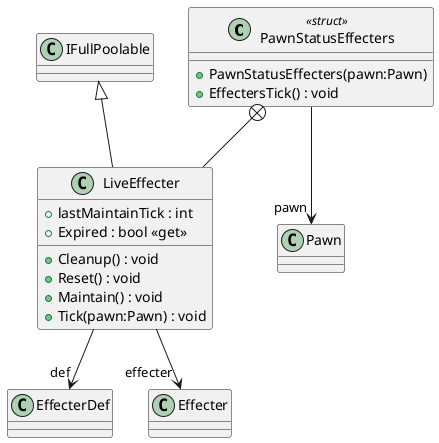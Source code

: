 @startuml
class PawnStatusEffecters <<struct>> {
    + PawnStatusEffecters(pawn:Pawn)
    + EffectersTick() : void
}
class LiveEffecter {
    + lastMaintainTick : int
    + Expired : bool <<get>>
    + Cleanup() : void
    + Reset() : void
    + Maintain() : void
    + Tick(pawn:Pawn) : void
}
PawnStatusEffecters --> "pawn" Pawn
PawnStatusEffecters +-- LiveEffecter
IFullPoolable <|-- LiveEffecter
LiveEffecter --> "def" EffecterDef
LiveEffecter --> "effecter" Effecter
@enduml
